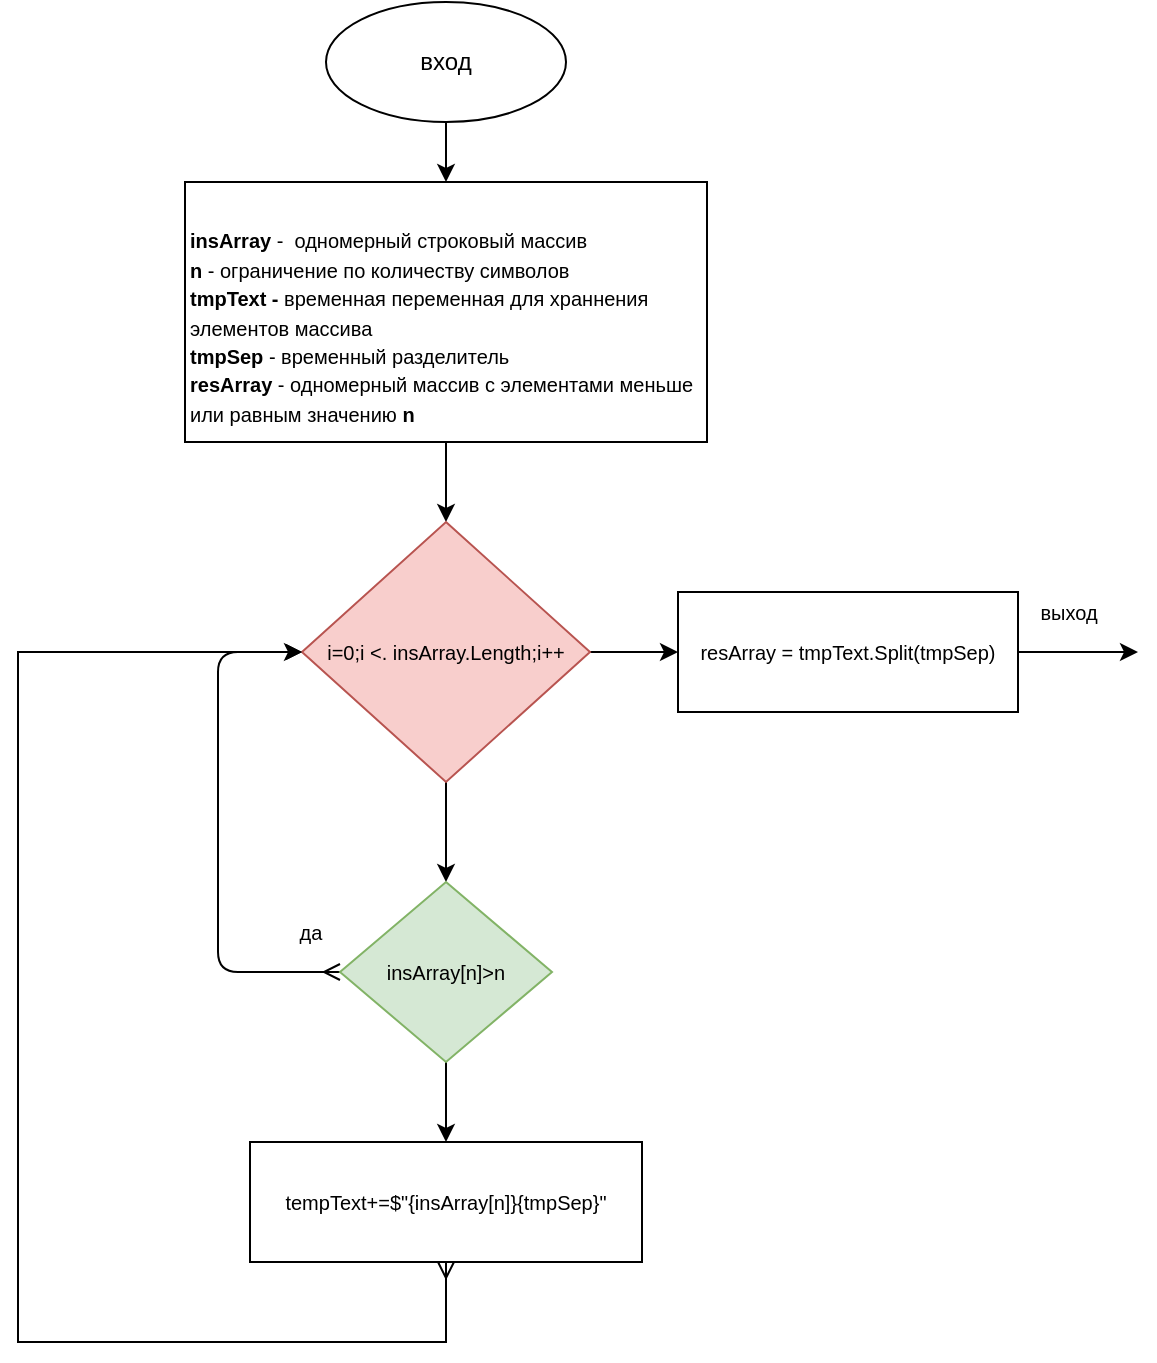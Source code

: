 <mxfile version="20.6.2" type="device"><diagram id="TqQGCJhm6rzAbBUUgtoj" name="Страница 1"><mxGraphModel dx="1088" dy="879" grid="1" gridSize="10" guides="1" tooltips="1" connect="1" arrows="1" fold="1" page="1" pageScale="1" pageWidth="827" pageHeight="1169" math="0" shadow="0"><root><mxCell id="0"/><mxCell id="1" parent="0"/><mxCell id="eO63WAPpm_4XAUkvpqub-3" style="edgeStyle=orthogonalEdgeStyle;rounded=0;orthogonalLoop=1;jettySize=auto;html=1;exitX=0.5;exitY=1;exitDx=0;exitDy=0;fontSize=10;entryX=0.5;entryY=0;entryDx=0;entryDy=0;" edge="1" parent="1" source="eO63WAPpm_4XAUkvpqub-1" target="eO63WAPpm_4XAUkvpqub-2"><mxGeometry relative="1" as="geometry"><mxPoint x="414" y="140" as="targetPoint"/></mxGeometry></mxCell><mxCell id="eO63WAPpm_4XAUkvpqub-1" value="вход" style="ellipse;whiteSpace=wrap;html=1;" vertex="1" parent="1"><mxGeometry x="354" y="40" width="120" height="60" as="geometry"/></mxCell><mxCell id="eO63WAPpm_4XAUkvpqub-6" value="" style="edgeStyle=orthogonalEdgeStyle;rounded=0;orthogonalLoop=1;jettySize=auto;html=1;fontSize=10;" edge="1" parent="1" source="eO63WAPpm_4XAUkvpqub-2" target="eO63WAPpm_4XAUkvpqub-5"><mxGeometry relative="1" as="geometry"/></mxCell><mxCell id="eO63WAPpm_4XAUkvpqub-2" value="&lt;font style=&quot;font-size: 10px;&quot;&gt;&lt;b&gt;&lt;br&gt;insArray &lt;/b&gt;-&amp;nbsp; одномерный строковый массив&lt;br&gt;&lt;b&gt;n&lt;/b&gt; - ограничение по количеству символов&lt;br&gt;&lt;b&gt;tmpText - &lt;/b&gt;временная переменная для храннения элементов массива&lt;br&gt;&lt;b&gt;tmpSep&lt;/b&gt; - временный разделитель&lt;br&gt;&lt;b&gt;resArray&lt;/b&gt; - одномерный массив с элементами меньше или равным значению &lt;b&gt;n&lt;/b&gt;&lt;br&gt;&lt;/font&gt;" style="rounded=0;whiteSpace=wrap;html=1;align=left;" vertex="1" parent="1"><mxGeometry x="283.5" y="130" width="261" height="130" as="geometry"/></mxCell><mxCell id="eO63WAPpm_4XAUkvpqub-18" value="" style="edgeStyle=orthogonalEdgeStyle;rounded=0;orthogonalLoop=1;jettySize=auto;html=1;fontSize=10;" edge="1" parent="1" source="eO63WAPpm_4XAUkvpqub-5" target="eO63WAPpm_4XAUkvpqub-9"><mxGeometry relative="1" as="geometry"/></mxCell><mxCell id="eO63WAPpm_4XAUkvpqub-27" style="edgeStyle=orthogonalEdgeStyle;rounded=1;orthogonalLoop=1;jettySize=auto;html=1;exitX=1;exitY=0.5;exitDx=0;exitDy=0;entryX=0;entryY=0.5;entryDx=0;entryDy=0;fontSize=10;startArrow=none;startFill=0;endArrow=classic;endFill=1;sourcePerimeterSpacing=0;" edge="1" parent="1" source="eO63WAPpm_4XAUkvpqub-5" target="eO63WAPpm_4XAUkvpqub-23"><mxGeometry relative="1" as="geometry"/></mxCell><mxCell id="eO63WAPpm_4XAUkvpqub-5" value="i=0;i &amp;lt;. insArray.Length;i++" style="rhombus;whiteSpace=wrap;html=1;fontSize=10;fillColor=#f8cecc;strokeColor=#b85450;" vertex="1" parent="1"><mxGeometry x="342" y="300" width="144" height="130" as="geometry"/></mxCell><mxCell id="eO63WAPpm_4XAUkvpqub-19" style="edgeStyle=orthogonalEdgeStyle;rounded=0;orthogonalLoop=1;jettySize=auto;html=1;exitX=0.5;exitY=1;exitDx=0;exitDy=0;entryX=0.5;entryY=0;entryDx=0;entryDy=0;fontSize=10;" edge="1" parent="1" source="eO63WAPpm_4XAUkvpqub-9" target="eO63WAPpm_4XAUkvpqub-13"><mxGeometry relative="1" as="geometry"/></mxCell><mxCell id="eO63WAPpm_4XAUkvpqub-21" style="edgeStyle=orthogonalEdgeStyle;rounded=1;orthogonalLoop=1;jettySize=auto;html=1;exitX=0;exitY=0.5;exitDx=0;exitDy=0;entryX=0;entryY=0.5;entryDx=0;entryDy=0;fontSize=10;sourcePerimeterSpacing=0;endArrow=open;endFill=0;startArrow=ERmany;startFill=0;" edge="1" parent="1" source="eO63WAPpm_4XAUkvpqub-9" target="eO63WAPpm_4XAUkvpqub-5"><mxGeometry relative="1" as="geometry"><Array as="points"><mxPoint x="300" y="525"/><mxPoint x="300" y="365"/></Array></mxGeometry></mxCell><mxCell id="eO63WAPpm_4XAUkvpqub-9" value="insArray[n]&amp;gt;n" style="rhombus;whiteSpace=wrap;html=1;fontSize=10;fillColor=#d5e8d4;strokeColor=#82b366;" vertex="1" parent="1"><mxGeometry x="361" y="480" width="106" height="90" as="geometry"/></mxCell><mxCell id="eO63WAPpm_4XAUkvpqub-12" value="да" style="text;html=1;align=center;verticalAlign=middle;resizable=0;points=[];autosize=1;strokeColor=none;fillColor=none;fontSize=10;" vertex="1" parent="1"><mxGeometry x="331" y="490" width="30" height="30" as="geometry"/></mxCell><mxCell id="eO63WAPpm_4XAUkvpqub-20" style="edgeStyle=orthogonalEdgeStyle;rounded=0;orthogonalLoop=1;jettySize=auto;html=1;exitX=0.5;exitY=1;exitDx=0;exitDy=0;fontSize=10;entryX=0;entryY=0.5;entryDx=0;entryDy=0;startArrow=ERmany;startFill=0;" edge="1" parent="1" source="eO63WAPpm_4XAUkvpqub-13" target="eO63WAPpm_4XAUkvpqub-5"><mxGeometry relative="1" as="geometry"><mxPoint x="270" y="370" as="targetPoint"/><Array as="points"><mxPoint x="414" y="710"/><mxPoint x="200" y="710"/><mxPoint x="200" y="365"/></Array></mxGeometry></mxCell><mxCell id="eO63WAPpm_4XAUkvpqub-13" value="tempText+=$&quot;{insArray[n]}{&lt;span style=&quot;text-align: left;&quot;&gt;tmpSep&lt;/span&gt;}&quot;&lt;br&gt;" style="rounded=0;whiteSpace=wrap;html=1;fontSize=10;" vertex="1" parent="1"><mxGeometry x="316" y="610" width="196" height="60" as="geometry"/></mxCell><mxCell id="eO63WAPpm_4XAUkvpqub-29" style="edgeStyle=orthogonalEdgeStyle;rounded=1;orthogonalLoop=1;jettySize=auto;html=1;exitX=1;exitY=0.5;exitDx=0;exitDy=0;fontSize=10;startArrow=none;startFill=0;endArrow=classic;endFill=1;sourcePerimeterSpacing=0;" edge="1" parent="1" source="eO63WAPpm_4XAUkvpqub-23"><mxGeometry relative="1" as="geometry"><mxPoint x="760" y="365" as="targetPoint"/></mxGeometry></mxCell><mxCell id="eO63WAPpm_4XAUkvpqub-23" value="resArray = tmpText.Split(tmpSep)" style="rounded=0;whiteSpace=wrap;html=1;fontSize=10;" vertex="1" parent="1"><mxGeometry x="530" y="335" width="170" height="60" as="geometry"/></mxCell><mxCell id="eO63WAPpm_4XAUkvpqub-30" value="выход" style="text;html=1;align=center;verticalAlign=middle;resizable=0;points=[];autosize=1;strokeColor=none;fillColor=none;fontSize=10;" vertex="1" parent="1"><mxGeometry x="700" y="330" width="50" height="30" as="geometry"/></mxCell></root></mxGraphModel></diagram></mxfile>